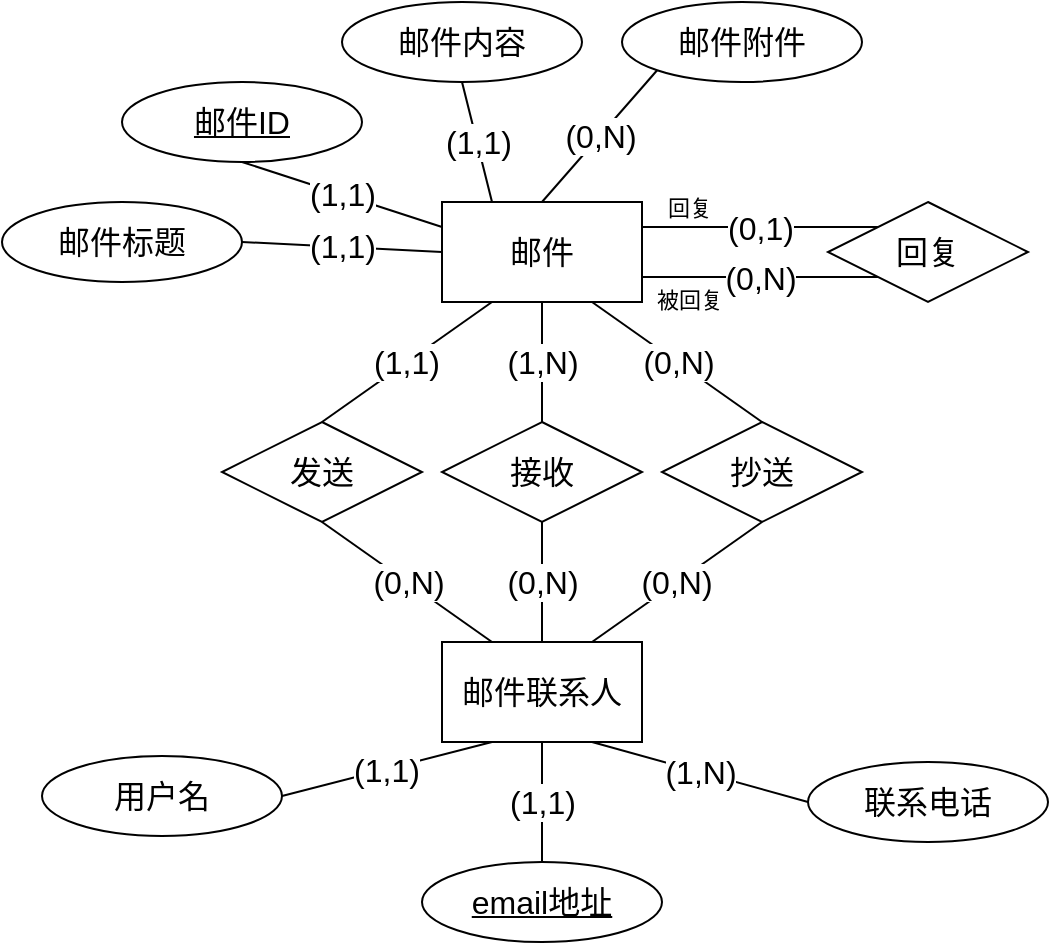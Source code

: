 <mxfile version="20.3.5" type="github" pages="2">
  <diagram id="R2lEEEUBdFMjLlhIrx00" name="Email System">
    <mxGraphModel dx="722" dy="447" grid="1" gridSize="10" guides="1" tooltips="1" connect="1" arrows="1" fold="1" page="1" pageScale="1" pageWidth="850" pageHeight="1100" math="0" shadow="0" extFonts="Permanent Marker^https://fonts.googleapis.com/css?family=Permanent+Marker">
      <root>
        <mxCell id="0" />
        <mxCell id="1" parent="0" />
        <mxCell id="ZWdrT_p0xqYQ2JC_sT2J-5" value="(0,N)" style="rounded=0;orthogonalLoop=1;jettySize=auto;html=1;exitX=0.25;exitY=0;exitDx=0;exitDy=0;entryX=0.5;entryY=1;entryDx=0;entryDy=0;fontSize=16;endArrow=none;endFill=0;" parent="1" source="3NOah_PCtpc5vJygW-3I-1" target="ZWdrT_p0xqYQ2JC_sT2J-1" edge="1">
          <mxGeometry relative="1" as="geometry" />
        </mxCell>
        <mxCell id="ZWdrT_p0xqYQ2JC_sT2J-7" value="(0,N)" style="edgeStyle=none;shape=connector;rounded=0;orthogonalLoop=1;jettySize=auto;html=1;exitX=0.75;exitY=0;exitDx=0;exitDy=0;entryX=0.5;entryY=1;entryDx=0;entryDy=0;labelBackgroundColor=default;strokeColor=default;fontFamily=Helvetica;fontSize=16;fontColor=default;endArrow=none;endFill=0;" parent="1" source="3NOah_PCtpc5vJygW-3I-1" target="ZWdrT_p0xqYQ2JC_sT2J-3" edge="1">
          <mxGeometry relative="1" as="geometry" />
        </mxCell>
        <mxCell id="ZWdrT_p0xqYQ2JC_sT2J-25" value="(0,N)" style="edgeStyle=none;shape=connector;rounded=0;orthogonalLoop=1;jettySize=auto;html=1;exitX=0.5;exitY=0;exitDx=0;exitDy=0;entryX=0.5;entryY=1;entryDx=0;entryDy=0;labelBackgroundColor=default;strokeColor=default;fontFamily=Helvetica;fontSize=16;fontColor=default;endArrow=none;endFill=0;" parent="1" source="3NOah_PCtpc5vJygW-3I-1" target="ZWdrT_p0xqYQ2JC_sT2J-2" edge="1">
          <mxGeometry relative="1" as="geometry" />
        </mxCell>
        <mxCell id="3NOah_PCtpc5vJygW-3I-1" value="&lt;font style=&quot;font-size: 16px;&quot;&gt;邮件联系人&lt;/font&gt;" style="rounded=0;whiteSpace=wrap;html=1;" parent="1" vertex="1">
          <mxGeometry x="350" y="500" width="100" height="50" as="geometry" />
        </mxCell>
        <mxCell id="3NOah_PCtpc5vJygW-3I-29" value="(1,1)" style="edgeStyle=none;rounded=0;orthogonalLoop=1;jettySize=auto;html=1;exitX=1;exitY=0.5;exitDx=0;exitDy=0;entryX=0.25;entryY=1;entryDx=0;entryDy=0;strokeColor=default;fontSize=16;endArrow=none;endFill=0;fillColor=none;" parent="1" source="3NOah_PCtpc5vJygW-3I-6" target="3NOah_PCtpc5vJygW-3I-1" edge="1">
          <mxGeometry relative="1" as="geometry" />
        </mxCell>
        <mxCell id="3NOah_PCtpc5vJygW-3I-6" value="用户名" style="ellipse;whiteSpace=wrap;html=1;fontSize=16;" parent="1" vertex="1">
          <mxGeometry x="150" y="557" width="120" height="40" as="geometry" />
        </mxCell>
        <mxCell id="3NOah_PCtpc5vJygW-3I-28" value="(1,1)" style="edgeStyle=none;rounded=0;orthogonalLoop=1;jettySize=auto;html=1;exitX=0.5;exitY=0;exitDx=0;exitDy=0;entryX=0.5;entryY=1;entryDx=0;entryDy=0;strokeColor=default;fontSize=16;endArrow=none;endFill=0;fillColor=none;" parent="1" source="3NOah_PCtpc5vJygW-3I-7" target="3NOah_PCtpc5vJygW-3I-1" edge="1">
          <mxGeometry relative="1" as="geometry" />
        </mxCell>
        <mxCell id="3NOah_PCtpc5vJygW-3I-7" value="&lt;u&gt;email地址&lt;/u&gt;" style="ellipse;whiteSpace=wrap;html=1;fontSize=16;" parent="1" vertex="1">
          <mxGeometry x="340" y="610" width="120" height="40" as="geometry" />
        </mxCell>
        <mxCell id="3NOah_PCtpc5vJygW-3I-30" value="(1,N)" style="edgeStyle=none;rounded=0;orthogonalLoop=1;jettySize=auto;html=1;exitX=0;exitY=0.5;exitDx=0;exitDy=0;entryX=0.75;entryY=1;entryDx=0;entryDy=0;strokeColor=default;fontSize=16;endArrow=none;endFill=0;fillColor=none;" parent="1" source="3NOah_PCtpc5vJygW-3I-8" target="3NOah_PCtpc5vJygW-3I-1" edge="1">
          <mxGeometry relative="1" as="geometry" />
        </mxCell>
        <mxCell id="3NOah_PCtpc5vJygW-3I-8" value="联系电话" style="ellipse;whiteSpace=wrap;html=1;fontSize=16;" parent="1" vertex="1">
          <mxGeometry x="533" y="560" width="120" height="40" as="geometry" />
        </mxCell>
        <mxCell id="MfAWTJZxHwl5oZ8ly1WB-4" value="(0,1)" style="edgeStyle=none;shape=connector;rounded=0;orthogonalLoop=1;jettySize=auto;html=1;exitX=1;exitY=0.25;exitDx=0;exitDy=0;entryX=0;entryY=0;entryDx=0;entryDy=0;labelBackgroundColor=default;strokeColor=default;fontFamily=Helvetica;fontSize=16;fontColor=default;endArrow=none;endFill=0;" edge="1" parent="1" source="3NOah_PCtpc5vJygW-3I-16" target="MfAWTJZxHwl5oZ8ly1WB-3">
          <mxGeometry relative="1" as="geometry" />
        </mxCell>
        <mxCell id="MfAWTJZxHwl5oZ8ly1WB-5" value="(0,N)" style="edgeStyle=none;shape=connector;rounded=0;orthogonalLoop=1;jettySize=auto;html=1;exitX=1;exitY=0.75;exitDx=0;exitDy=0;entryX=0;entryY=1;entryDx=0;entryDy=0;labelBackgroundColor=default;strokeColor=default;fontFamily=Helvetica;fontSize=16;fontColor=default;endArrow=none;endFill=0;" edge="1" parent="1" source="3NOah_PCtpc5vJygW-3I-16" target="MfAWTJZxHwl5oZ8ly1WB-3">
          <mxGeometry relative="1" as="geometry" />
        </mxCell>
        <mxCell id="3NOah_PCtpc5vJygW-3I-16" value="邮件" style="rounded=0;whiteSpace=wrap;html=1;fontSize=16;" parent="1" vertex="1">
          <mxGeometry x="350" y="280" width="100" height="50" as="geometry" />
        </mxCell>
        <mxCell id="3NOah_PCtpc5vJygW-3I-23" value="(1,1)" style="edgeStyle=none;rounded=0;orthogonalLoop=1;jettySize=auto;html=1;exitX=1;exitY=0.5;exitDx=0;exitDy=0;entryX=0;entryY=0.5;entryDx=0;entryDy=0;strokeColor=default;fontSize=16;endArrow=none;endFill=0;fillColor=none;" parent="1" source="3NOah_PCtpc5vJygW-3I-17" target="3NOah_PCtpc5vJygW-3I-16" edge="1">
          <mxGeometry relative="1" as="geometry" />
        </mxCell>
        <mxCell id="3NOah_PCtpc5vJygW-3I-17" value="邮件标题" style="ellipse;whiteSpace=wrap;html=1;fontSize=16;" parent="1" vertex="1">
          <mxGeometry x="130" y="280" width="120" height="40" as="geometry" />
        </mxCell>
        <mxCell id="3NOah_PCtpc5vJygW-3I-24" value="(1,1)" style="edgeStyle=none;rounded=0;orthogonalLoop=1;jettySize=auto;html=1;exitX=0.5;exitY=1;exitDx=0;exitDy=0;entryX=0;entryY=0.25;entryDx=0;entryDy=0;strokeColor=default;fontSize=16;endArrow=none;endFill=0;fillColor=none;" parent="1" source="3NOah_PCtpc5vJygW-3I-19" target="3NOah_PCtpc5vJygW-3I-16" edge="1">
          <mxGeometry relative="1" as="geometry" />
        </mxCell>
        <mxCell id="3NOah_PCtpc5vJygW-3I-19" value="&lt;u&gt;邮件ID&lt;/u&gt;" style="ellipse;whiteSpace=wrap;html=1;fontSize=16;" parent="1" vertex="1">
          <mxGeometry x="190" y="220" width="120" height="40" as="geometry" />
        </mxCell>
        <mxCell id="3NOah_PCtpc5vJygW-3I-25" value="(1,1)" style="edgeStyle=none;rounded=0;orthogonalLoop=1;jettySize=auto;html=1;exitX=0.5;exitY=1;exitDx=0;exitDy=0;entryX=0.25;entryY=0;entryDx=0;entryDy=0;strokeColor=default;fontSize=16;endArrow=none;endFill=0;fillColor=none;" parent="1" source="3NOah_PCtpc5vJygW-3I-20" target="3NOah_PCtpc5vJygW-3I-16" edge="1">
          <mxGeometry relative="1" as="geometry" />
        </mxCell>
        <mxCell id="3NOah_PCtpc5vJygW-3I-20" value="邮件内容" style="ellipse;whiteSpace=wrap;html=1;fontSize=16;" parent="1" vertex="1">
          <mxGeometry x="300" y="180" width="120" height="40" as="geometry" />
        </mxCell>
        <mxCell id="3NOah_PCtpc5vJygW-3I-26" value="(0,N)" style="edgeStyle=none;rounded=0;orthogonalLoop=1;jettySize=auto;html=1;exitX=0;exitY=1;exitDx=0;exitDy=0;entryX=0.5;entryY=0;entryDx=0;entryDy=0;strokeColor=default;fontSize=16;endArrow=none;endFill=0;fillColor=none;" parent="1" source="3NOah_PCtpc5vJygW-3I-21" target="3NOah_PCtpc5vJygW-3I-16" edge="1">
          <mxGeometry relative="1" as="geometry" />
        </mxCell>
        <mxCell id="3NOah_PCtpc5vJygW-3I-21" value="邮件附件" style="ellipse;whiteSpace=wrap;html=1;fontSize=16;" parent="1" vertex="1">
          <mxGeometry x="440" y="180" width="120" height="40" as="geometry" />
        </mxCell>
        <mxCell id="ZWdrT_p0xqYQ2JC_sT2J-8" value="(1,1)" style="edgeStyle=none;shape=connector;rounded=0;orthogonalLoop=1;jettySize=auto;html=1;exitX=0.5;exitY=0;exitDx=0;exitDy=0;entryX=0.25;entryY=1;entryDx=0;entryDy=0;labelBackgroundColor=default;strokeColor=default;fontFamily=Helvetica;fontSize=16;fontColor=default;endArrow=none;endFill=0;" parent="1" source="ZWdrT_p0xqYQ2JC_sT2J-1" target="3NOah_PCtpc5vJygW-3I-16" edge="1">
          <mxGeometry relative="1" as="geometry" />
        </mxCell>
        <mxCell id="ZWdrT_p0xqYQ2JC_sT2J-1" value="&lt;font style=&quot;font-size: 16px;&quot;&gt;发送&lt;/font&gt;" style="rhombus;whiteSpace=wrap;html=1;" parent="1" vertex="1">
          <mxGeometry x="240" y="390" width="100" height="50" as="geometry" />
        </mxCell>
        <mxCell id="ZWdrT_p0xqYQ2JC_sT2J-9" value="(1,N)" style="edgeStyle=none;shape=connector;rounded=0;orthogonalLoop=1;jettySize=auto;html=1;exitX=0.5;exitY=0;exitDx=0;exitDy=0;entryX=0.5;entryY=1;entryDx=0;entryDy=0;labelBackgroundColor=default;strokeColor=default;fontFamily=Helvetica;fontSize=16;fontColor=default;endArrow=none;endFill=0;" parent="1" source="ZWdrT_p0xqYQ2JC_sT2J-2" target="3NOah_PCtpc5vJygW-3I-16" edge="1">
          <mxGeometry relative="1" as="geometry" />
        </mxCell>
        <mxCell id="ZWdrT_p0xqYQ2JC_sT2J-2" value="&lt;span style=&quot;font-size: 16px;&quot;&gt;接收&lt;/span&gt;" style="rhombus;whiteSpace=wrap;html=1;" parent="1" vertex="1">
          <mxGeometry x="350" y="390" width="100" height="50" as="geometry" />
        </mxCell>
        <mxCell id="ZWdrT_p0xqYQ2JC_sT2J-10" value="(0,N)" style="edgeStyle=none;shape=connector;rounded=0;orthogonalLoop=1;jettySize=auto;html=1;exitX=0.5;exitY=0;exitDx=0;exitDy=0;entryX=0.75;entryY=1;entryDx=0;entryDy=0;labelBackgroundColor=default;strokeColor=default;fontFamily=Helvetica;fontSize=16;fontColor=default;endArrow=none;endFill=0;" parent="1" source="ZWdrT_p0xqYQ2JC_sT2J-3" target="3NOah_PCtpc5vJygW-3I-16" edge="1">
          <mxGeometry relative="1" as="geometry" />
        </mxCell>
        <mxCell id="ZWdrT_p0xqYQ2JC_sT2J-3" value="&lt;span style=&quot;font-size: 16px;&quot;&gt;抄送&lt;/span&gt;" style="rhombus;whiteSpace=wrap;html=1;" parent="1" vertex="1">
          <mxGeometry x="460" y="390" width="100" height="50" as="geometry" />
        </mxCell>
        <mxCell id="MfAWTJZxHwl5oZ8ly1WB-3" value="&lt;span style=&quot;font-size: 16px;&quot;&gt;回复&lt;/span&gt;" style="rhombus;whiteSpace=wrap;html=1;" vertex="1" parent="1">
          <mxGeometry x="543" y="280" width="100" height="50" as="geometry" />
        </mxCell>
        <mxCell id="MfAWTJZxHwl5oZ8ly1WB-6" value="&lt;font style=&quot;font-size: 11px;&quot;&gt;回复&lt;/font&gt;" style="text;html=1;strokeColor=none;fillColor=none;align=center;verticalAlign=middle;whiteSpace=wrap;rounded=0;fontFamily=Helvetica;fontSize=16;fontColor=default;" vertex="1" parent="1">
          <mxGeometry x="444" y="266" width="60" height="30" as="geometry" />
        </mxCell>
        <mxCell id="MfAWTJZxHwl5oZ8ly1WB-7" value="&lt;font style=&quot;font-size: 11px;&quot;&gt;被回复&lt;/font&gt;" style="text;html=1;strokeColor=none;fillColor=none;align=center;verticalAlign=middle;whiteSpace=wrap;rounded=0;fontFamily=Helvetica;fontSize=16;fontColor=default;" vertex="1" parent="1">
          <mxGeometry x="444" y="312" width="60" height="30" as="geometry" />
        </mxCell>
      </root>
    </mxGraphModel>
  </diagram>
  <diagram id="cesqH4gUZQFvVPN64Olk" name="Airline System">
    <mxGraphModel dx="1031" dy="639" grid="1" gridSize="10" guides="1" tooltips="1" connect="1" arrows="1" fold="1" page="1" pageScale="1" pageWidth="1100" pageHeight="850" math="0" shadow="0">
      <root>
        <mxCell id="0" />
        <mxCell id="1" parent="0" />
        <mxCell id="CA43vlbFBkv0AXXYpw-A-4" value="(1,1)" style="edgeStyle=none;shape=connector;rounded=0;orthogonalLoop=1;jettySize=auto;html=1;exitX=0.25;exitY=0;exitDx=0;exitDy=0;entryX=0.5;entryY=1;entryDx=0;entryDy=0;labelBackgroundColor=default;strokeColor=default;fontFamily=Helvetica;fontSize=16;fontColor=default;endArrow=none;endFill=0;" parent="1" source="niSMC1_hIPQbdT9DFdE--1" target="CA43vlbFBkv0AXXYpw-A-2" edge="1">
          <mxGeometry relative="1" as="geometry" />
        </mxCell>
        <mxCell id="83kuWIWtCuED4UPV5EiZ-2" value="&lt;font style=&quot;font-size: 16px;&quot;&gt;(0,N)&lt;/font&gt;" style="edgeStyle=none;shape=connector;rounded=0;orthogonalLoop=1;jettySize=auto;html=1;exitX=1;exitY=0.75;exitDx=0;exitDy=0;entryX=0;entryY=0;entryDx=0;entryDy=0;labelBackgroundColor=default;strokeColor=default;fontFamily=Helvetica;fontSize=11;fontColor=default;endArrow=none;endFill=0;" edge="1" parent="1" source="niSMC1_hIPQbdT9DFdE--1" target="83kuWIWtCuED4UPV5EiZ-1">
          <mxGeometry relative="1" as="geometry" />
        </mxCell>
        <mxCell id="niSMC1_hIPQbdT9DFdE--1" value="飞机" style="rounded=0;whiteSpace=wrap;html=1;fontFamily=Helvetica;fontSize=16;fontColor=default;" parent="1" vertex="1">
          <mxGeometry x="330" y="340" width="110" height="40" as="geometry" />
        </mxCell>
        <mxCell id="niSMC1_hIPQbdT9DFdE--5" value="(1,1)" style="edgeStyle=none;shape=connector;rounded=0;orthogonalLoop=1;jettySize=auto;html=1;exitX=1;exitY=1;exitDx=0;exitDy=0;entryX=0;entryY=0;entryDx=0;entryDy=0;labelBackgroundColor=default;strokeColor=default;fontFamily=Helvetica;fontSize=16;fontColor=default;endArrow=none;endFill=0;" parent="1" source="niSMC1_hIPQbdT9DFdE--2" target="niSMC1_hIPQbdT9DFdE--1" edge="1">
          <mxGeometry relative="1" as="geometry" />
        </mxCell>
        <mxCell id="niSMC1_hIPQbdT9DFdE--2" value="&lt;u&gt;编号&lt;/u&gt;" style="ellipse;whiteSpace=wrap;html=1;fontFamily=Helvetica;fontSize=16;fontColor=default;" parent="1" vertex="1">
          <mxGeometry x="110" y="290" width="120" height="40" as="geometry" />
        </mxCell>
        <mxCell id="CA43vlbFBkv0AXXYpw-A-3" value="(1,1)" style="edgeStyle=none;shape=connector;rounded=0;orthogonalLoop=1;jettySize=auto;html=1;exitX=0.5;exitY=1;exitDx=0;exitDy=0;labelBackgroundColor=default;strokeColor=default;fontFamily=Helvetica;fontSize=16;fontColor=default;endArrow=none;endFill=0;" parent="1" source="CA43vlbFBkv0AXXYpw-A-1" target="niSMC1_hIPQbdT9DFdE--1" edge="1">
          <mxGeometry relative="1" as="geometry" />
        </mxCell>
        <mxCell id="CA43vlbFBkv0AXXYpw-A-1" value="机型" style="ellipse;whiteSpace=wrap;html=1;fontFamily=Helvetica;fontSize=16;fontColor=default;" parent="1" vertex="1">
          <mxGeometry x="210" y="250" width="120" height="40" as="geometry" />
        </mxCell>
        <mxCell id="CA43vlbFBkv0AXXYpw-A-2" value="座位数" style="ellipse;whiteSpace=wrap;html=1;fontFamily=Helvetica;fontSize=16;fontColor=default;" parent="1" vertex="1">
          <mxGeometry x="345" y="240" width="120" height="40" as="geometry" />
        </mxCell>
        <mxCell id="83kuWIWtCuED4UPV5EiZ-5" value="(0,N)" style="edgeStyle=none;shape=connector;rounded=0;orthogonalLoop=1;jettySize=auto;html=1;exitX=0.75;exitY=0;exitDx=0;exitDy=0;entryX=0;entryY=1;entryDx=0;entryDy=0;labelBackgroundColor=default;strokeColor=default;fontFamily=Helvetica;fontSize=16;fontColor=default;endArrow=none;endFill=0;" edge="1" parent="1" source="CA43vlbFBkv0AXXYpw-A-5" target="83kuWIWtCuED4UPV5EiZ-4">
          <mxGeometry relative="1" as="geometry" />
        </mxCell>
        <mxCell id="83kuWIWtCuED4UPV5EiZ-8" value="(0,N)" style="edgeStyle=none;shape=connector;rounded=0;orthogonalLoop=1;jettySize=auto;html=1;exitX=1;exitY=0;exitDx=0;exitDy=0;entryX=0;entryY=1;entryDx=0;entryDy=0;labelBackgroundColor=default;strokeColor=default;fontFamily=Helvetica;fontSize=16;fontColor=default;endArrow=none;endFill=0;" edge="1" parent="1" source="CA43vlbFBkv0AXXYpw-A-5" target="83kuWIWtCuED4UPV5EiZ-7">
          <mxGeometry relative="1" as="geometry" />
        </mxCell>
        <mxCell id="CA43vlbFBkv0AXXYpw-A-5" value="飞行员" style="rounded=0;whiteSpace=wrap;html=1;fontFamily=Helvetica;fontSize=16;fontColor=default;" parent="1" vertex="1">
          <mxGeometry x="330" y="550" width="110" height="40" as="geometry" />
        </mxCell>
        <mxCell id="CA43vlbFBkv0AXXYpw-A-7" value="(1,1)" style="edgeStyle=none;shape=connector;rounded=0;orthogonalLoop=1;jettySize=auto;html=1;exitX=1;exitY=0;exitDx=0;exitDy=0;entryX=0;entryY=1;entryDx=0;entryDy=0;labelBackgroundColor=default;strokeColor=default;fontFamily=Helvetica;fontSize=16;fontColor=default;endArrow=none;endFill=0;" parent="1" source="CA43vlbFBkv0AXXYpw-A-6" target="CA43vlbFBkv0AXXYpw-A-5" edge="1">
          <mxGeometry relative="1" as="geometry" />
        </mxCell>
        <mxCell id="CA43vlbFBkv0AXXYpw-A-6" value="&lt;u&gt;编号&lt;/u&gt;" style="ellipse;whiteSpace=wrap;html=1;fontFamily=Helvetica;fontSize=16;fontColor=default;" parent="1" vertex="1">
          <mxGeometry x="150" y="600" width="120" height="40" as="geometry" />
        </mxCell>
        <mxCell id="CA43vlbFBkv0AXXYpw-A-13" value="(1,1)" style="edgeStyle=none;shape=connector;rounded=0;orthogonalLoop=1;jettySize=auto;html=1;exitX=0.5;exitY=0;exitDx=0;exitDy=0;entryX=0.25;entryY=1;entryDx=0;entryDy=0;labelBackgroundColor=default;strokeColor=default;fontFamily=Helvetica;fontSize=16;fontColor=default;endArrow=none;endFill=0;" parent="1" source="CA43vlbFBkv0AXXYpw-A-8" target="CA43vlbFBkv0AXXYpw-A-5" edge="1">
          <mxGeometry relative="1" as="geometry" />
        </mxCell>
        <mxCell id="CA43vlbFBkv0AXXYpw-A-8" value="姓名" style="ellipse;whiteSpace=wrap;html=1;fontFamily=Helvetica;fontSize=16;fontColor=default;" parent="1" vertex="1">
          <mxGeometry x="250" y="640" width="120" height="40" as="geometry" />
        </mxCell>
        <mxCell id="CA43vlbFBkv0AXXYpw-A-12" value="(1,1)" style="edgeStyle=none;shape=connector;rounded=0;orthogonalLoop=1;jettySize=auto;html=1;exitX=0.5;exitY=0;exitDx=0;exitDy=0;entryX=0.5;entryY=1;entryDx=0;entryDy=0;labelBackgroundColor=default;strokeColor=default;fontFamily=Helvetica;fontSize=16;fontColor=default;endArrow=none;endFill=0;" parent="1" source="CA43vlbFBkv0AXXYpw-A-9" target="CA43vlbFBkv0AXXYpw-A-5" edge="1">
          <mxGeometry relative="1" as="geometry" />
        </mxCell>
        <mxCell id="CA43vlbFBkv0AXXYpw-A-9" value="年龄" style="ellipse;whiteSpace=wrap;html=1;fontFamily=Helvetica;fontSize=16;fontColor=default;" parent="1" vertex="1">
          <mxGeometry x="370" y="660" width="120" height="40" as="geometry" />
        </mxCell>
        <mxCell id="VEmO3UF6voIymFTCTEpk-2" value="&lt;font style=&quot;font-size: 16px;&quot;&gt;(0,N)&lt;/font&gt;" style="rounded=0;orthogonalLoop=1;jettySize=auto;html=1;exitX=1;exitY=1;exitDx=0;exitDy=0;endArrow=none;endFill=0;entryX=0.5;entryY=0;entryDx=0;entryDy=0;" edge="1" parent="1" source="CA43vlbFBkv0AXXYpw-A-15" target="VEmO3UF6voIymFTCTEpk-1">
          <mxGeometry relative="1" as="geometry">
            <mxPoint x="830" y="290" as="targetPoint" />
          </mxGeometry>
        </mxCell>
        <mxCell id="CA43vlbFBkv0AXXYpw-A-15" value="飞机场" style="rounded=0;whiteSpace=wrap;html=1;fontFamily=Helvetica;fontSize=16;fontColor=default;" parent="1" vertex="1">
          <mxGeometry x="690" y="190" width="110" height="40" as="geometry" />
        </mxCell>
        <mxCell id="CA43vlbFBkv0AXXYpw-A-17" value="(1,1)" style="edgeStyle=none;shape=connector;rounded=0;orthogonalLoop=1;jettySize=auto;html=1;exitX=0.5;exitY=1;exitDx=0;exitDy=0;entryX=0.75;entryY=0;entryDx=0;entryDy=0;labelBackgroundColor=default;strokeColor=default;fontFamily=Helvetica;fontSize=16;fontColor=default;endArrow=none;endFill=0;" parent="1" source="CA43vlbFBkv0AXXYpw-A-16" target="CA43vlbFBkv0AXXYpw-A-15" edge="1">
          <mxGeometry relative="1" as="geometry" />
        </mxCell>
        <mxCell id="CA43vlbFBkv0AXXYpw-A-16" value="&lt;u&gt;编号&lt;/u&gt;" style="ellipse;whiteSpace=wrap;html=1;fontFamily=Helvetica;fontSize=16;fontColor=default;" parent="1" vertex="1">
          <mxGeometry x="613" y="100" width="120" height="40" as="geometry" />
        </mxCell>
        <mxCell id="CA43vlbFBkv0AXXYpw-A-20" value="(1,1)" style="edgeStyle=none;shape=connector;rounded=0;orthogonalLoop=1;jettySize=auto;html=1;exitX=0.5;exitY=1;exitDx=0;exitDy=0;entryX=0.75;entryY=0;entryDx=0;entryDy=0;labelBackgroundColor=default;strokeColor=default;fontFamily=Helvetica;fontSize=16;fontColor=default;endArrow=none;endFill=0;" parent="1" source="CA43vlbFBkv0AXXYpw-A-18" target="CA43vlbFBkv0AXXYpw-A-15" edge="1">
          <mxGeometry relative="1" as="geometry" />
        </mxCell>
        <mxCell id="CA43vlbFBkv0AXXYpw-A-18" value="名称" style="ellipse;whiteSpace=wrap;html=1;fontFamily=Helvetica;fontSize=16;fontColor=default;" parent="1" vertex="1">
          <mxGeometry x="750" y="90" width="120" height="40" as="geometry" />
        </mxCell>
        <mxCell id="CA43vlbFBkv0AXXYpw-A-21" value="(1,N)" style="edgeStyle=none;shape=connector;rounded=0;orthogonalLoop=1;jettySize=auto;html=1;exitX=0;exitY=0.5;exitDx=0;exitDy=0;labelBackgroundColor=default;strokeColor=default;fontFamily=Helvetica;fontSize=16;fontColor=default;endArrow=none;endFill=0;" parent="1" source="CA43vlbFBkv0AXXYpw-A-19" edge="1">
          <mxGeometry relative="1" as="geometry">
            <mxPoint x="780.0" y="190" as="targetPoint" />
          </mxGeometry>
        </mxCell>
        <mxCell id="CA43vlbFBkv0AXXYpw-A-19" value="联系电话" style="ellipse;whiteSpace=wrap;html=1;fontFamily=Helvetica;fontSize=16;fontColor=default;" parent="1" vertex="1">
          <mxGeometry x="870" y="130" width="120" height="40" as="geometry" />
        </mxCell>
        <mxCell id="CA43vlbFBkv0AXXYpw-A-29" value="(1,1)" style="edgeStyle=none;shape=connector;rounded=0;orthogonalLoop=1;jettySize=auto;html=1;exitX=0.25;exitY=0;exitDx=0;exitDy=0;entryX=0.5;entryY=1;entryDx=0;entryDy=0;labelBackgroundColor=default;strokeColor=default;fontFamily=Helvetica;fontSize=16;fontColor=default;endArrow=none;endFill=0;" parent="1" source="CA43vlbFBkv0AXXYpw-A-24" target="CA43vlbFBkv0AXXYpw-A-27" edge="1">
          <mxGeometry relative="1" as="geometry" />
        </mxCell>
        <mxCell id="VEmO3UF6voIymFTCTEpk-5" value="(1,1)" style="edgeStyle=none;shape=connector;rounded=0;orthogonalLoop=1;jettySize=auto;html=1;entryX=0.371;entryY=0.038;entryDx=0;entryDy=0;entryPerimeter=0;labelBackgroundColor=default;strokeColor=default;fontFamily=Helvetica;fontSize=16;fontColor=default;endArrow=none;endFill=0;" edge="1" parent="1" source="CA43vlbFBkv0AXXYpw-A-24" target="VEmO3UF6voIymFTCTEpk-4">
          <mxGeometry relative="1" as="geometry" />
        </mxCell>
        <mxCell id="VEmO3UF6voIymFTCTEpk-7" value="(1,1)" style="edgeStyle=none;shape=connector;rounded=0;orthogonalLoop=1;jettySize=auto;html=1;exitX=1;exitY=1;exitDx=0;exitDy=0;entryX=0;entryY=0;entryDx=0;entryDy=0;labelBackgroundColor=default;strokeColor=default;fontFamily=Helvetica;fontSize=16;fontColor=default;endArrow=none;endFill=0;" edge="1" parent="1" source="CA43vlbFBkv0AXXYpw-A-24" target="VEmO3UF6voIymFTCTEpk-6">
          <mxGeometry relative="1" as="geometry" />
        </mxCell>
        <mxCell id="VEmO3UF6voIymFTCTEpk-9" value="(1,1)" style="edgeStyle=none;shape=connector;rounded=0;orthogonalLoop=1;jettySize=auto;html=1;exitX=1;exitY=0.75;exitDx=0;exitDy=0;entryX=0;entryY=0.5;entryDx=0;entryDy=0;labelBackgroundColor=default;strokeColor=default;fontFamily=Helvetica;fontSize=16;fontColor=default;endArrow=none;endFill=0;" edge="1" parent="1" source="CA43vlbFBkv0AXXYpw-A-24" target="VEmO3UF6voIymFTCTEpk-8">
          <mxGeometry relative="1" as="geometry" />
        </mxCell>
        <mxCell id="VEmO3UF6voIymFTCTEpk-11" value="(1,1)" style="edgeStyle=none;shape=connector;rounded=0;orthogonalLoop=1;jettySize=auto;html=1;exitX=1;exitY=0.5;exitDx=0;exitDy=0;entryX=0;entryY=0.5;entryDx=0;entryDy=0;labelBackgroundColor=default;strokeColor=default;fontFamily=Helvetica;fontSize=16;fontColor=default;endArrow=none;endFill=0;" edge="1" parent="1" source="CA43vlbFBkv0AXXYpw-A-24" target="VEmO3UF6voIymFTCTEpk-10">
          <mxGeometry relative="1" as="geometry" />
        </mxCell>
        <mxCell id="83kuWIWtCuED4UPV5EiZ-12" value="(0,N)" style="edgeStyle=none;shape=connector;rounded=0;orthogonalLoop=1;jettySize=auto;html=1;exitX=0.25;exitY=1;exitDx=0;exitDy=0;entryX=0;entryY=0.5;entryDx=0;entryDy=0;labelBackgroundColor=default;strokeColor=default;fontFamily=Helvetica;fontSize=16;fontColor=default;endArrow=none;endFill=0;" edge="1" parent="1" source="CA43vlbFBkv0AXXYpw-A-24" target="83kuWIWtCuED4UPV5EiZ-11">
          <mxGeometry relative="1" as="geometry" />
        </mxCell>
        <mxCell id="83kuWIWtCuED4UPV5EiZ-13" value="(0,1)" style="edgeStyle=none;shape=connector;rounded=0;orthogonalLoop=1;jettySize=auto;html=1;exitX=0.5;exitY=1;exitDx=0;exitDy=0;entryX=1;entryY=0.5;entryDx=0;entryDy=0;labelBackgroundColor=default;strokeColor=default;fontFamily=Helvetica;fontSize=16;fontColor=default;endArrow=none;endFill=0;" edge="1" parent="1" source="CA43vlbFBkv0AXXYpw-A-24" target="83kuWIWtCuED4UPV5EiZ-11">
          <mxGeometry relative="1" as="geometry" />
        </mxCell>
        <mxCell id="CA43vlbFBkv0AXXYpw-A-24" value="航班" style="rounded=0;whiteSpace=wrap;html=1;fontFamily=Helvetica;fontSize=16;fontColor=default;" parent="1" vertex="1">
          <mxGeometry x="690" y="430" width="110" height="40" as="geometry" />
        </mxCell>
        <mxCell id="CA43vlbFBkv0AXXYpw-A-26" value="(1,1)" style="edgeStyle=none;shape=connector;rounded=0;orthogonalLoop=1;jettySize=auto;html=1;exitX=0.5;exitY=0;exitDx=0;exitDy=0;entryX=0.75;entryY=1;entryDx=0;entryDy=0;labelBackgroundColor=default;strokeColor=default;fontFamily=Helvetica;fontSize=16;fontColor=default;endArrow=none;endFill=0;" parent="1" source="CA43vlbFBkv0AXXYpw-A-25" target="CA43vlbFBkv0AXXYpw-A-24" edge="1">
          <mxGeometry relative="1" as="geometry" />
        </mxCell>
        <mxCell id="CA43vlbFBkv0AXXYpw-A-25" value="&lt;u&gt;编号&lt;/u&gt;" style="ellipse;whiteSpace=wrap;html=1;fontFamily=Helvetica;fontSize=16;fontColor=default;" parent="1" vertex="1">
          <mxGeometry x="750" y="580" width="120" height="40" as="geometry" />
        </mxCell>
        <mxCell id="CA43vlbFBkv0AXXYpw-A-31" value="(0,N)" style="edgeStyle=none;shape=connector;rounded=0;orthogonalLoop=1;jettySize=auto;html=1;exitX=0.5;exitY=0;exitDx=0;exitDy=0;entryX=0.25;entryY=1;entryDx=0;entryDy=0;labelBackgroundColor=default;strokeColor=default;fontFamily=Helvetica;fontSize=16;fontColor=default;endArrow=none;endFill=0;" parent="1" source="CA43vlbFBkv0AXXYpw-A-27" target="CA43vlbFBkv0AXXYpw-A-15" edge="1">
          <mxGeometry relative="1" as="geometry" />
        </mxCell>
        <mxCell id="CA43vlbFBkv0AXXYpw-A-27" value="始发" style="rhombus;whiteSpace=wrap;html=1;fontFamily=Helvetica;fontSize=16;fontColor=default;" parent="1" vertex="1">
          <mxGeometry x="588" y="306" width="102" height="50" as="geometry" />
        </mxCell>
        <mxCell id="CA43vlbFBkv0AXXYpw-A-33" value="(1,1)" style="edgeStyle=none;shape=connector;rounded=0;orthogonalLoop=1;jettySize=auto;html=1;exitX=0.5;exitY=1;exitDx=0;exitDy=0;entryX=0.5;entryY=0;entryDx=0;entryDy=0;labelBackgroundColor=default;strokeColor=default;fontFamily=Helvetica;fontSize=16;fontColor=default;endArrow=none;endFill=0;" parent="1" source="CA43vlbFBkv0AXXYpw-A-32" target="CA43vlbFBkv0AXXYpw-A-24" edge="1">
          <mxGeometry relative="1" as="geometry" />
        </mxCell>
        <mxCell id="CA43vlbFBkv0AXXYpw-A-34" value="(0,N)" style="edgeStyle=none;shape=connector;rounded=0;orthogonalLoop=1;jettySize=auto;html=1;exitX=0.5;exitY=0;exitDx=0;exitDy=0;entryX=0.5;entryY=1;entryDx=0;entryDy=0;labelBackgroundColor=default;strokeColor=default;fontFamily=Helvetica;fontSize=16;fontColor=default;endArrow=none;endFill=0;" parent="1" source="CA43vlbFBkv0AXXYpw-A-32" target="CA43vlbFBkv0AXXYpw-A-15" edge="1">
          <mxGeometry relative="1" as="geometry" />
        </mxCell>
        <mxCell id="CA43vlbFBkv0AXXYpw-A-32" value="目标" style="rhombus;whiteSpace=wrap;html=1;fontFamily=Helvetica;fontSize=16;fontColor=default;" parent="1" vertex="1">
          <mxGeometry x="695" y="306" width="100" height="50" as="geometry" />
        </mxCell>
        <mxCell id="VEmO3UF6voIymFTCTEpk-3" value="(0,N)" style="edgeStyle=none;shape=connector;rounded=0;orthogonalLoop=1;jettySize=auto;html=1;exitX=0.5;exitY=1;exitDx=0;exitDy=0;entryX=0.75;entryY=0;entryDx=0;entryDy=0;labelBackgroundColor=default;strokeColor=default;fontFamily=Helvetica;fontSize=16;fontColor=default;endArrow=none;endFill=0;" edge="1" parent="1" source="VEmO3UF6voIymFTCTEpk-1" target="CA43vlbFBkv0AXXYpw-A-24">
          <mxGeometry relative="1" as="geometry" />
        </mxCell>
        <mxCell id="VEmO3UF6voIymFTCTEpk-1" value="经停" style="rhombus;whiteSpace=wrap;html=1;fontFamily=Helvetica;fontSize=16;fontColor=default;" vertex="1" parent="1">
          <mxGeometry x="805" y="306" width="100" height="50" as="geometry" />
        </mxCell>
        <mxCell id="VEmO3UF6voIymFTCTEpk-4" value="计划起飞时间" style="ellipse;whiteSpace=wrap;html=1;fontFamily=Helvetica;fontSize=16;fontColor=default;" vertex="1" parent="1">
          <mxGeometry x="820" y="540" width="120" height="40" as="geometry" />
        </mxCell>
        <mxCell id="VEmO3UF6voIymFTCTEpk-6" value="计划到达时间" style="ellipse;whiteSpace=wrap;html=1;fontFamily=Helvetica;fontSize=16;fontColor=default;" vertex="1" parent="1">
          <mxGeometry x="870" y="490" width="120" height="40" as="geometry" />
        </mxCell>
        <mxCell id="VEmO3UF6voIymFTCTEpk-8" value="实际起飞时间" style="ellipse;whiteSpace=wrap;html=1;fontFamily=Helvetica;fontSize=16;fontColor=default;" vertex="1" parent="1">
          <mxGeometry x="900" y="434" width="120" height="40" as="geometry" />
        </mxCell>
        <mxCell id="VEmO3UF6voIymFTCTEpk-10" value="实际到达时间" style="ellipse;whiteSpace=wrap;html=1;fontFamily=Helvetica;fontSize=16;fontColor=default;" vertex="1" parent="1">
          <mxGeometry x="890" y="384" width="120" height="40" as="geometry" />
        </mxCell>
        <mxCell id="83kuWIWtCuED4UPV5EiZ-3" value="(1,1)" style="edgeStyle=none;shape=connector;rounded=0;orthogonalLoop=1;jettySize=auto;html=1;exitX=1;exitY=1;exitDx=0;exitDy=0;entryX=0;entryY=0.5;entryDx=0;entryDy=0;labelBackgroundColor=default;strokeColor=default;fontFamily=Helvetica;fontSize=16;fontColor=default;endArrow=none;endFill=0;" edge="1" parent="1" source="83kuWIWtCuED4UPV5EiZ-1" target="CA43vlbFBkv0AXXYpw-A-24">
          <mxGeometry relative="1" as="geometry" />
        </mxCell>
        <mxCell id="83kuWIWtCuED4UPV5EiZ-1" value="飞行" style="rhombus;whiteSpace=wrap;html=1;fontFamily=Helvetica;fontSize=16;fontColor=default;" vertex="1" parent="1">
          <mxGeometry x="511" y="384" width="102" height="50" as="geometry" />
        </mxCell>
        <mxCell id="83kuWIWtCuED4UPV5EiZ-6" value="(1,1)" style="edgeStyle=none;shape=connector;rounded=0;orthogonalLoop=1;jettySize=auto;html=1;exitX=1;exitY=0;exitDx=0;exitDy=0;entryX=0;entryY=1;entryDx=0;entryDy=0;labelBackgroundColor=default;strokeColor=default;fontFamily=Helvetica;fontSize=16;fontColor=default;endArrow=none;endFill=0;" edge="1" parent="1" source="83kuWIWtCuED4UPV5EiZ-4" target="CA43vlbFBkv0AXXYpw-A-24">
          <mxGeometry relative="1" as="geometry" />
        </mxCell>
        <mxCell id="83kuWIWtCuED4UPV5EiZ-4" value="执飞(机长)" style="rhombus;whiteSpace=wrap;html=1;fontFamily=Helvetica;fontSize=16;fontColor=default;" vertex="1" parent="1">
          <mxGeometry x="440" y="450" width="140" height="50" as="geometry" />
        </mxCell>
        <mxCell id="83kuWIWtCuED4UPV5EiZ-9" value="(2,2)" style="edgeStyle=none;shape=connector;rounded=0;orthogonalLoop=1;jettySize=auto;html=1;exitX=1;exitY=0.5;exitDx=0;exitDy=0;entryX=0;entryY=1;entryDx=0;entryDy=0;labelBackgroundColor=default;strokeColor=default;fontFamily=Helvetica;fontSize=16;fontColor=default;endArrow=none;endFill=0;" edge="1" parent="1" source="83kuWIWtCuED4UPV5EiZ-7" target="CA43vlbFBkv0AXXYpw-A-24">
          <mxGeometry relative="1" as="geometry" />
        </mxCell>
        <mxCell id="83kuWIWtCuED4UPV5EiZ-7" value="执飞(副机长)" style="rhombus;whiteSpace=wrap;html=1;fontFamily=Helvetica;fontSize=16;fontColor=default;" vertex="1" parent="1">
          <mxGeometry x="490" y="500" width="140" height="50" as="geometry" />
        </mxCell>
        <mxCell id="83kuWIWtCuED4UPV5EiZ-11" value="共享" style="rhombus;whiteSpace=wrap;html=1;fontFamily=Helvetica;fontSize=16;fontColor=default;" vertex="1" parent="1">
          <mxGeometry x="620" y="550" width="102" height="50" as="geometry" />
        </mxCell>
        <mxCell id="83kuWIWtCuED4UPV5EiZ-14" value="&lt;font style=&quot;font-size: 11px;&quot;&gt;被共享&lt;/font&gt;" style="text;html=1;strokeColor=none;fillColor=none;align=center;verticalAlign=middle;whiteSpace=wrap;rounded=0;fontFamily=Helvetica;fontSize=16;fontColor=default;" vertex="1" parent="1">
          <mxGeometry x="594" y="529" width="60" height="30" as="geometry" />
        </mxCell>
        <mxCell id="83kuWIWtCuED4UPV5EiZ-15" value="&lt;font style=&quot;font-size: 11px;&quot;&gt;共享&lt;/font&gt;" style="text;html=1;strokeColor=none;fillColor=none;align=center;verticalAlign=middle;whiteSpace=wrap;rounded=0;fontFamily=Helvetica;fontSize=16;fontColor=default;" vertex="1" parent="1">
          <mxGeometry x="711" y="542" width="60" height="30" as="geometry" />
        </mxCell>
      </root>
    </mxGraphModel>
  </diagram>
</mxfile>

